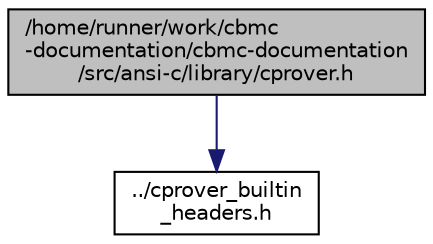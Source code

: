 digraph "/home/runner/work/cbmc-documentation/cbmc-documentation/src/ansi-c/library/cprover.h"
{
 // LATEX_PDF_SIZE
  bgcolor="transparent";
  edge [fontname="Helvetica",fontsize="10",labelfontname="Helvetica",labelfontsize="10"];
  node [fontname="Helvetica",fontsize="10",shape=record];
  Node1 [label="/home/runner/work/cbmc\l-documentation/cbmc-documentation\l/src/ansi-c/library/cprover.h",height=0.2,width=0.4,color="black", fillcolor="grey75", style="filled", fontcolor="black",tooltip=" "];
  Node1 -> Node2 [color="midnightblue",fontsize="10",style="solid",fontname="Helvetica"];
  Node2 [label="../cprover_builtin\l_headers.h",height=0.2,width=0.4,color="black",URL="$cprover__builtin__headers_8h.html",tooltip=" "];
}
